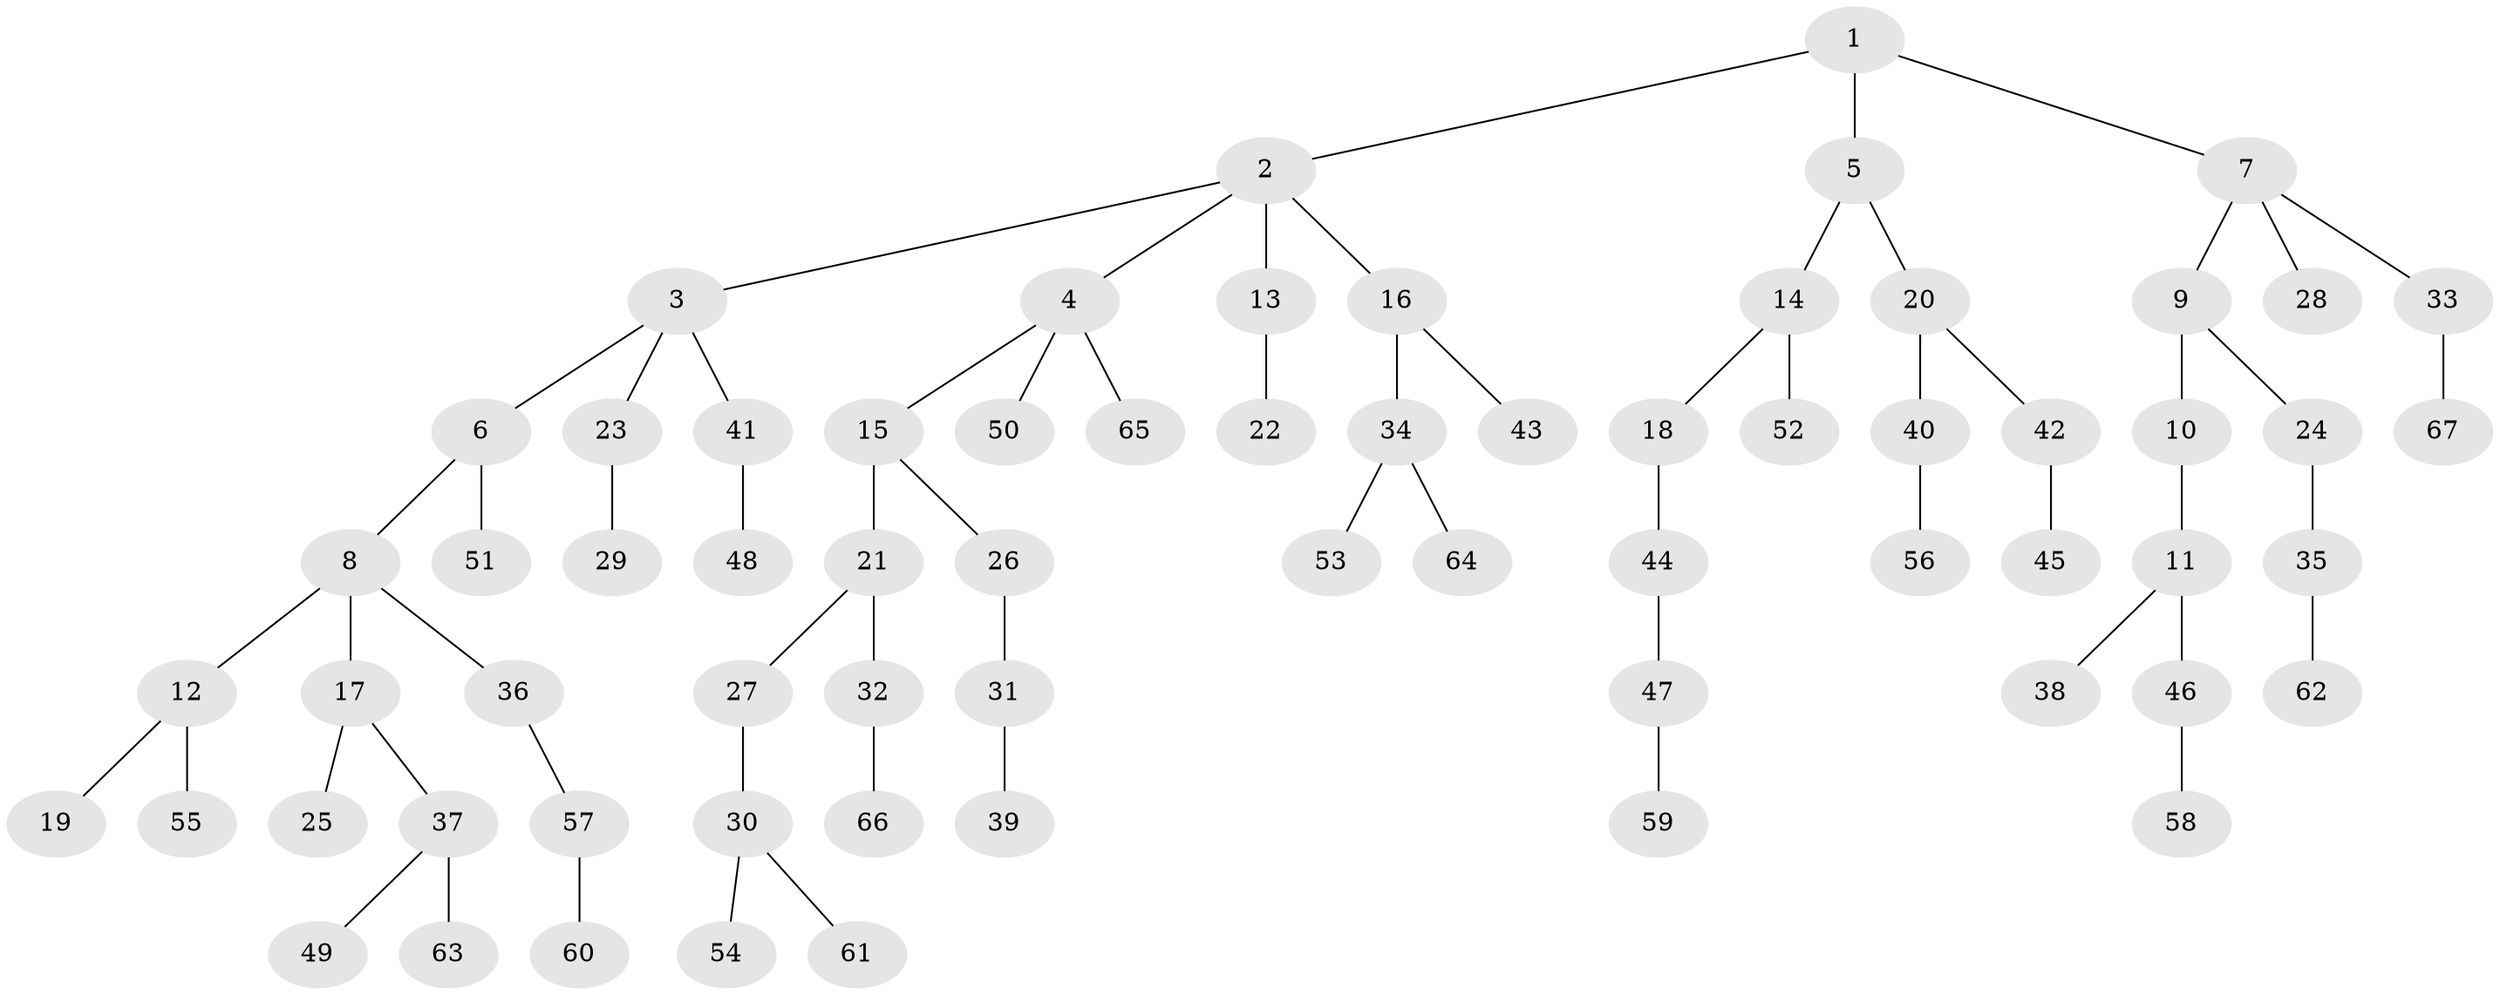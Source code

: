 // original degree distribution, {3: 0.18947368421052632, 5: 0.042105263157894736, 4: 0.07368421052631578, 2: 0.21052631578947367, 1: 0.4842105263157895}
// Generated by graph-tools (version 1.1) at 2025/51/03/04/25 22:51:44]
// undirected, 67 vertices, 66 edges
graph export_dot {
  node [color=gray90,style=filled];
  1;
  2;
  3;
  4;
  5;
  6;
  7;
  8;
  9;
  10;
  11;
  12;
  13;
  14;
  15;
  16;
  17;
  18;
  19;
  20;
  21;
  22;
  23;
  24;
  25;
  26;
  27;
  28;
  29;
  30;
  31;
  32;
  33;
  34;
  35;
  36;
  37;
  38;
  39;
  40;
  41;
  42;
  43;
  44;
  45;
  46;
  47;
  48;
  49;
  50;
  51;
  52;
  53;
  54;
  55;
  56;
  57;
  58;
  59;
  60;
  61;
  62;
  63;
  64;
  65;
  66;
  67;
  1 -- 2 [weight=1.0];
  1 -- 5 [weight=1.0];
  1 -- 7 [weight=1.0];
  2 -- 3 [weight=1.0];
  2 -- 4 [weight=1.0];
  2 -- 13 [weight=1.0];
  2 -- 16 [weight=1.0];
  3 -- 6 [weight=1.0];
  3 -- 23 [weight=1.0];
  3 -- 41 [weight=1.0];
  4 -- 15 [weight=1.0];
  4 -- 50 [weight=1.0];
  4 -- 65 [weight=1.0];
  5 -- 14 [weight=1.0];
  5 -- 20 [weight=1.0];
  6 -- 8 [weight=1.0];
  6 -- 51 [weight=1.0];
  7 -- 9 [weight=1.0];
  7 -- 28 [weight=1.0];
  7 -- 33 [weight=1.0];
  8 -- 12 [weight=1.0];
  8 -- 17 [weight=1.0];
  8 -- 36 [weight=1.0];
  9 -- 10 [weight=1.0];
  9 -- 24 [weight=1.0];
  10 -- 11 [weight=1.0];
  11 -- 38 [weight=1.0];
  11 -- 46 [weight=1.0];
  12 -- 19 [weight=1.0];
  12 -- 55 [weight=1.0];
  13 -- 22 [weight=1.0];
  14 -- 18 [weight=1.0];
  14 -- 52 [weight=1.0];
  15 -- 21 [weight=1.0];
  15 -- 26 [weight=1.0];
  16 -- 34 [weight=1.0];
  16 -- 43 [weight=1.0];
  17 -- 25 [weight=1.0];
  17 -- 37 [weight=1.0];
  18 -- 44 [weight=1.0];
  20 -- 40 [weight=1.0];
  20 -- 42 [weight=1.0];
  21 -- 27 [weight=1.0];
  21 -- 32 [weight=1.0];
  23 -- 29 [weight=1.0];
  24 -- 35 [weight=1.0];
  26 -- 31 [weight=1.0];
  27 -- 30 [weight=1.0];
  30 -- 54 [weight=1.0];
  30 -- 61 [weight=1.0];
  31 -- 39 [weight=1.0];
  32 -- 66 [weight=1.0];
  33 -- 67 [weight=1.0];
  34 -- 53 [weight=1.0];
  34 -- 64 [weight=1.0];
  35 -- 62 [weight=1.0];
  36 -- 57 [weight=1.0];
  37 -- 49 [weight=1.0];
  37 -- 63 [weight=1.0];
  40 -- 56 [weight=1.0];
  41 -- 48 [weight=1.0];
  42 -- 45 [weight=1.0];
  44 -- 47 [weight=1.0];
  46 -- 58 [weight=1.0];
  47 -- 59 [weight=1.0];
  57 -- 60 [weight=1.0];
}
